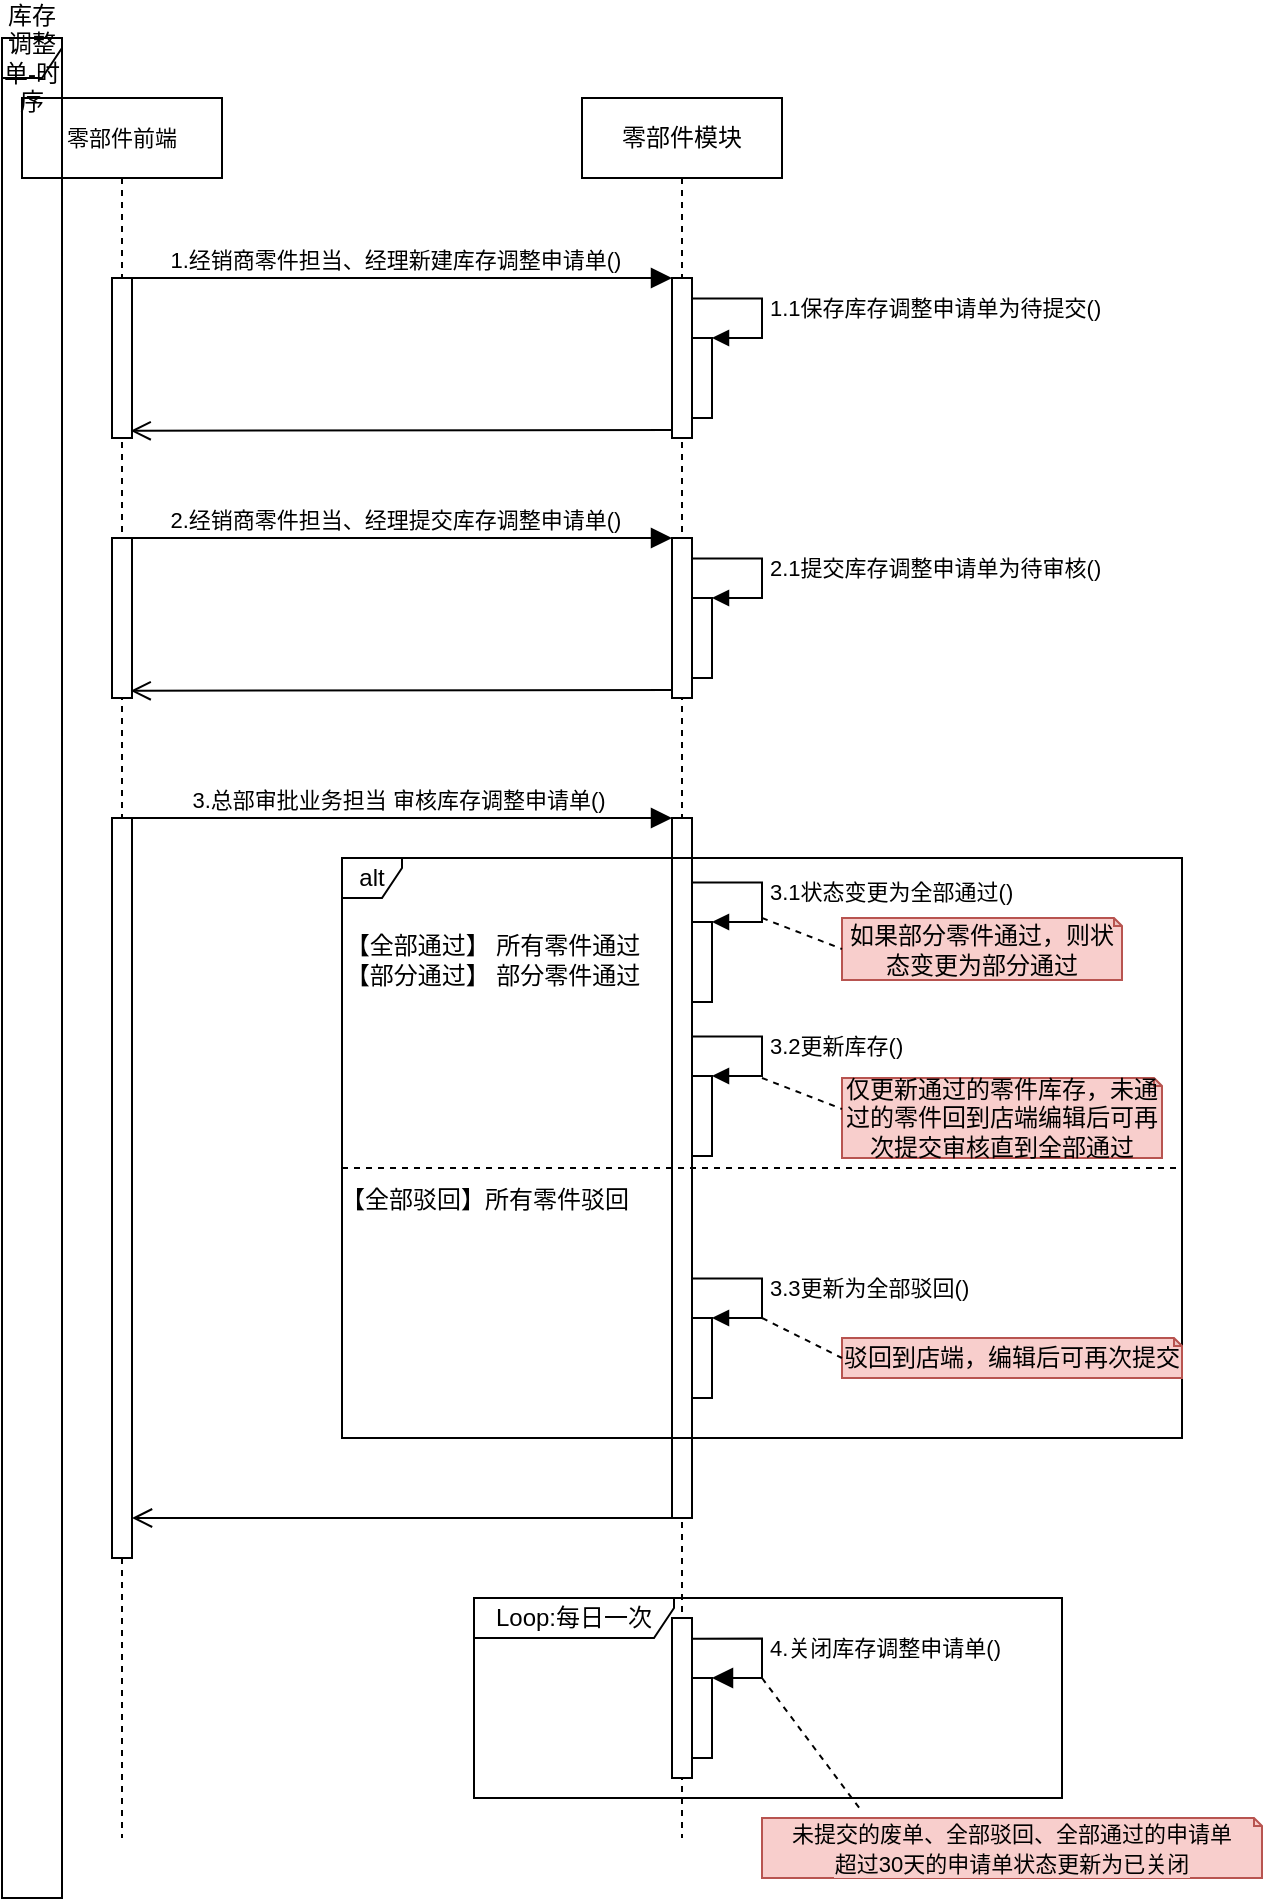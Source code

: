 <mxfile version="16.2.7" type="github" pages="4">
  <diagram id="KpkEGQ409U3p1T-nQ_Iy" name="时序图">
    <mxGraphModel dx="1246" dy="659" grid="1" gridSize="10" guides="1" tooltips="1" connect="1" arrows="1" fold="1" page="1" pageScale="1" pageWidth="827" pageHeight="1169" math="0" shadow="0">
      <root>
        <mxCell id="dMH_0dEpBMfl3PH4L_uG-0" />
        <mxCell id="dMH_0dEpBMfl3PH4L_uG-1" parent="dMH_0dEpBMfl3PH4L_uG-0" />
        <mxCell id="01sT2_j_ewfTkymeiKA3-0" value="&lt;span style=&quot;font-size: 11px ; background-color: rgb(255 , 255 , 255)&quot;&gt;零部件前端&lt;/span&gt;" style="shape=umlLifeline;perimeter=lifelinePerimeter;whiteSpace=wrap;html=1;container=1;collapsible=0;recursiveResize=0;outlineConnect=0;" parent="dMH_0dEpBMfl3PH4L_uG-1" vertex="1">
          <mxGeometry x="110" y="120" width="100" height="870" as="geometry" />
        </mxCell>
        <mxCell id="01sT2_j_ewfTkymeiKA3-10" value="" style="html=1;points=[];perimeter=orthogonalPerimeter;" parent="01sT2_j_ewfTkymeiKA3-0" vertex="1">
          <mxGeometry x="45" y="360" width="10" height="370" as="geometry" />
        </mxCell>
        <mxCell id="01sT2_j_ewfTkymeiKA3-2" value="零部件模块" style="shape=umlLifeline;perimeter=lifelinePerimeter;whiteSpace=wrap;html=1;container=1;collapsible=0;recursiveResize=0;outlineConnect=0;" parent="dMH_0dEpBMfl3PH4L_uG-1" vertex="1">
          <mxGeometry x="390" y="120" width="100" height="870" as="geometry" />
        </mxCell>
        <mxCell id="01sT2_j_ewfTkymeiKA3-3" value="1.1获取零件档案数据" style="edgeStyle=orthogonalEdgeStyle;html=1;align=left;spacingLeft=2;endArrow=block;rounded=0;entryX=1;entryY=0;endSize=6;targetPerimeterSpacing=-1;strokeColor=#1A1A1A;exitX=1;exitY=0.13;exitDx=0;exitDy=0;exitPerimeter=0;" parent="01sT2_j_ewfTkymeiKA3-2" edge="1">
          <mxGeometry relative="1" as="geometry">
            <mxPoint x="55" y="119.9" as="sourcePoint" />
            <Array as="points">
              <mxPoint x="90" y="120" />
              <mxPoint x="90" y="140" />
            </Array>
          </mxGeometry>
        </mxCell>
        <mxCell id="hbXLV57Qmul_VOZRptlu-0" value="" style="html=1;points=[];perimeter=orthogonalPerimeter;" parent="01sT2_j_ewfTkymeiKA3-2" vertex="1">
          <mxGeometry x="45" y="760" width="10" height="80" as="geometry" />
        </mxCell>
        <mxCell id="hbXLV57Qmul_VOZRptlu-3" value="" style="html=1;points=[];perimeter=orthogonalPerimeter;" parent="01sT2_j_ewfTkymeiKA3-2" vertex="1">
          <mxGeometry x="55" y="790" width="10" height="40" as="geometry" />
        </mxCell>
        <mxCell id="hbXLV57Qmul_VOZRptlu-4" value="4.关闭库存调整申请单()" style="edgeStyle=orthogonalEdgeStyle;html=1;align=left;spacingLeft=2;endArrow=block;rounded=0;entryX=1;entryY=0;startSize=14;endSize=8;exitX=1.023;exitY=0.129;exitDx=0;exitDy=0;exitPerimeter=0;" parent="01sT2_j_ewfTkymeiKA3-2" source="hbXLV57Qmul_VOZRptlu-0" target="hbXLV57Qmul_VOZRptlu-3" edge="1">
          <mxGeometry relative="1" as="geometry">
            <mxPoint x="60" y="770" as="sourcePoint" />
            <Array as="points">
              <mxPoint x="90" y="770" />
              <mxPoint x="90" y="790" />
            </Array>
          </mxGeometry>
        </mxCell>
        <mxCell id="01sT2_j_ewfTkymeiKA3-11" value="" style="html=1;points=[];perimeter=orthogonalPerimeter;" parent="dMH_0dEpBMfl3PH4L_uG-1" vertex="1">
          <mxGeometry x="435" y="480" width="10" height="350" as="geometry" />
        </mxCell>
        <mxCell id="01sT2_j_ewfTkymeiKA3-12" value="3.总部审批业务担当 审核库存调整申请单()" style="html=1;verticalAlign=bottom;endArrow=block;entryX=0;entryY=0;rounded=0;endSize=8;" parent="dMH_0dEpBMfl3PH4L_uG-1" target="01sT2_j_ewfTkymeiKA3-11" edge="1">
          <mxGeometry relative="1" as="geometry">
            <mxPoint x="160" y="480" as="sourcePoint" />
          </mxGeometry>
        </mxCell>
        <mxCell id="01sT2_j_ewfTkymeiKA3-13" value="" style="html=1;verticalAlign=bottom;endArrow=open;endSize=8;exitX=0;exitY=0.95;rounded=0;" parent="dMH_0dEpBMfl3PH4L_uG-1" edge="1" target="01sT2_j_ewfTkymeiKA3-10">
          <mxGeometry relative="1" as="geometry">
            <mxPoint x="164.33" y="832" as="targetPoint" />
            <mxPoint x="435" y="830.0" as="sourcePoint" />
          </mxGeometry>
        </mxCell>
        <mxCell id="01sT2_j_ewfTkymeiKA3-14" value="" style="html=1;points=[];perimeter=orthogonalPerimeter;fillColor=#FFFFFF;" parent="dMH_0dEpBMfl3PH4L_uG-1" vertex="1">
          <mxGeometry x="445" y="532" width="10" height="40" as="geometry" />
        </mxCell>
        <mxCell id="01sT2_j_ewfTkymeiKA3-15" value="3.1状态变更为全部通过()" style="edgeStyle=orthogonalEdgeStyle;html=1;align=left;spacingLeft=2;endArrow=block;rounded=0;entryX=1;entryY=0;exitX=1.022;exitY=0.128;exitDx=0;exitDy=0;exitPerimeter=0;" parent="dMH_0dEpBMfl3PH4L_uG-1" target="01sT2_j_ewfTkymeiKA3-14" edge="1">
          <mxGeometry relative="1" as="geometry">
            <mxPoint x="445.22" y="512.24" as="sourcePoint" />
            <Array as="points">
              <mxPoint x="480" y="512" />
              <mxPoint x="480" y="532" />
            </Array>
          </mxGeometry>
        </mxCell>
        <mxCell id="hysKCnYTG792oOM7qKN0-2" value="" style="html=1;points=[];perimeter=orthogonalPerimeter;fillColor=#FFFFFF;" parent="dMH_0dEpBMfl3PH4L_uG-1" vertex="1">
          <mxGeometry x="445" y="730" width="10" height="40" as="geometry" />
        </mxCell>
        <mxCell id="hysKCnYTG792oOM7qKN0-3" value="3.3更新为全部驳回()" style="edgeStyle=orthogonalEdgeStyle;html=1;align=left;spacingLeft=2;endArrow=block;rounded=0;entryX=1;entryY=0;exitX=1.022;exitY=0.128;exitDx=0;exitDy=0;exitPerimeter=0;" parent="dMH_0dEpBMfl3PH4L_uG-1" target="hysKCnYTG792oOM7qKN0-2" edge="1">
          <mxGeometry relative="1" as="geometry">
            <mxPoint x="445.22" y="710.24" as="sourcePoint" />
            <Array as="points">
              <mxPoint x="480" y="710" />
              <mxPoint x="480" y="730" />
            </Array>
          </mxGeometry>
        </mxCell>
        <mxCell id="hysKCnYTG792oOM7qKN0-7" value="alt" style="shape=umlFrame;whiteSpace=wrap;html=1;width=30;height=20;" parent="dMH_0dEpBMfl3PH4L_uG-1" vertex="1">
          <mxGeometry x="270" y="500" width="420" height="290" as="geometry" />
        </mxCell>
        <mxCell id="hysKCnYTG792oOM7qKN0-8" value="" style="html=1;points=[];perimeter=orthogonalPerimeter;fillColor=#FFFFFF;" parent="dMH_0dEpBMfl3PH4L_uG-1" vertex="1">
          <mxGeometry x="445" y="609" width="10" height="40" as="geometry" />
        </mxCell>
        <mxCell id="hysKCnYTG792oOM7qKN0-9" value="3.2更新库存()" style="edgeStyle=orthogonalEdgeStyle;html=1;align=left;spacingLeft=2;endArrow=block;rounded=0;entryX=1;entryY=0;exitX=1.022;exitY=0.128;exitDx=0;exitDy=0;exitPerimeter=0;" parent="dMH_0dEpBMfl3PH4L_uG-1" target="hysKCnYTG792oOM7qKN0-8" edge="1">
          <mxGeometry relative="1" as="geometry">
            <mxPoint x="445.22" y="589.24" as="sourcePoint" />
            <Array as="points">
              <mxPoint x="480" y="589" />
              <mxPoint x="480" y="609" />
            </Array>
          </mxGeometry>
        </mxCell>
        <mxCell id="hysKCnYTG792oOM7qKN0-10" value="如果部分零件通过，则状态变更为部分通过" style="shape=note;whiteSpace=wrap;html=1;backgroundOutline=1;darkOpacity=0.05;size=4;fillColor=#f8cecc;strokeColor=#b85450;" parent="dMH_0dEpBMfl3PH4L_uG-1" vertex="1">
          <mxGeometry x="520" y="530" width="140" height="31" as="geometry" />
        </mxCell>
        <mxCell id="hysKCnYTG792oOM7qKN0-11" value="" style="endArrow=none;dashed=1;html=1;rounded=0;endSize=8;entryX=0;entryY=0.5;entryDx=0;entryDy=0;entryPerimeter=0;" parent="dMH_0dEpBMfl3PH4L_uG-1" target="hysKCnYTG792oOM7qKN0-10" edge="1">
          <mxGeometry width="50" height="50" relative="1" as="geometry">
            <mxPoint x="480" y="530" as="sourcePoint" />
            <mxPoint x="570" y="560" as="targetPoint" />
          </mxGeometry>
        </mxCell>
        <mxCell id="hysKCnYTG792oOM7qKN0-12" value="" style="line;strokeWidth=1;rotatable=0;dashed=1;labelPosition=right;align=left;verticalAlign=middle;spacingTop=0;spacingLeft=6;points=[];portConstraint=eastwest;" parent="dMH_0dEpBMfl3PH4L_uG-1" vertex="1">
          <mxGeometry x="270" y="650" width="420" height="10" as="geometry" />
        </mxCell>
        <mxCell id="hysKCnYTG792oOM7qKN0-13" value="仅更新通过的零件库存，未通过的零件回到店端编辑后可再次提交审核直到全部通过" style="shape=note;whiteSpace=wrap;html=1;backgroundOutline=1;darkOpacity=0.05;size=4;fillColor=#f8cecc;strokeColor=#b85450;" parent="dMH_0dEpBMfl3PH4L_uG-1" vertex="1">
          <mxGeometry x="520" y="610" width="160" height="40" as="geometry" />
        </mxCell>
        <mxCell id="hysKCnYTG792oOM7qKN0-14" value="" style="endArrow=none;dashed=1;html=1;rounded=0;endSize=8;entryX=0;entryY=0.5;entryDx=0;entryDy=0;entryPerimeter=0;" parent="dMH_0dEpBMfl3PH4L_uG-1" edge="1">
          <mxGeometry width="50" height="50" relative="1" as="geometry">
            <mxPoint x="480" y="610" as="sourcePoint" />
            <mxPoint x="520" y="625.5" as="targetPoint" />
          </mxGeometry>
        </mxCell>
        <mxCell id="hysKCnYTG792oOM7qKN0-15" value="【全部通过】 所有零件通过&lt;br&gt;【部分通过】 部分零件通过" style="text;html=1;align=center;verticalAlign=middle;resizable=0;points=[];autosize=1;strokeColor=none;fillColor=none;" parent="dMH_0dEpBMfl3PH4L_uG-1" vertex="1">
          <mxGeometry x="265" y="536" width="160" height="30" as="geometry" />
        </mxCell>
        <mxCell id="hysKCnYTG792oOM7qKN0-16" value="【全部驳回】所有零件驳回" style="text;html=1;align=center;verticalAlign=middle;resizable=0;points=[];autosize=1;strokeColor=none;fillColor=none;" parent="dMH_0dEpBMfl3PH4L_uG-1" vertex="1">
          <mxGeometry x="261" y="661" width="160" height="20" as="geometry" />
        </mxCell>
        <mxCell id="hysKCnYTG792oOM7qKN0-17" value="驳回到店端，编辑后可再次提交" style="shape=note;whiteSpace=wrap;html=1;backgroundOutline=1;darkOpacity=0.05;size=4;fillColor=#f8cecc;strokeColor=#b85450;" parent="dMH_0dEpBMfl3PH4L_uG-1" vertex="1">
          <mxGeometry x="520" y="740" width="170" height="20" as="geometry" />
        </mxCell>
        <mxCell id="hysKCnYTG792oOM7qKN0-18" value="" style="endArrow=none;dashed=1;html=1;rounded=0;endSize=8;entryX=0;entryY=0.5;entryDx=0;entryDy=0;entryPerimeter=0;" parent="dMH_0dEpBMfl3PH4L_uG-1" target="hysKCnYTG792oOM7qKN0-17" edge="1">
          <mxGeometry width="50" height="50" relative="1" as="geometry">
            <mxPoint x="480" y="730" as="sourcePoint" />
            <mxPoint x="520" y="745.5" as="targetPoint" />
          </mxGeometry>
        </mxCell>
        <mxCell id="B54YnUm7SQSFbyslBy3h-0" value="" style="html=1;points=[];perimeter=orthogonalPerimeter;" parent="dMH_0dEpBMfl3PH4L_uG-1" vertex="1">
          <mxGeometry x="155" y="210" width="10" height="80" as="geometry" />
        </mxCell>
        <mxCell id="B54YnUm7SQSFbyslBy3h-1" value="" style="html=1;points=[];perimeter=orthogonalPerimeter;" parent="dMH_0dEpBMfl3PH4L_uG-1" vertex="1">
          <mxGeometry x="435" y="210" width="10" height="80" as="geometry" />
        </mxCell>
        <mxCell id="B54YnUm7SQSFbyslBy3h-2" value="1.经销商零件担当、经理新建库存调整申请单()&amp;nbsp;" style="html=1;verticalAlign=bottom;endArrow=block;entryX=0;entryY=0;rounded=0;endSize=8;" parent="dMH_0dEpBMfl3PH4L_uG-1" target="B54YnUm7SQSFbyslBy3h-1" edge="1">
          <mxGeometry relative="1" as="geometry">
            <mxPoint x="160" y="210" as="sourcePoint" />
          </mxGeometry>
        </mxCell>
        <mxCell id="B54YnUm7SQSFbyslBy3h-3" value="" style="html=1;verticalAlign=bottom;endArrow=open;endSize=8;exitX=0;exitY=0.95;rounded=0;entryX=0.933;entryY=0.955;entryDx=0;entryDy=0;entryPerimeter=0;" parent="dMH_0dEpBMfl3PH4L_uG-1" source="B54YnUm7SQSFbyslBy3h-1" target="B54YnUm7SQSFbyslBy3h-0" edge="1">
          <mxGeometry relative="1" as="geometry">
            <mxPoint x="160" y="286" as="targetPoint" />
          </mxGeometry>
        </mxCell>
        <mxCell id="B54YnUm7SQSFbyslBy3h-4" value="" style="html=1;points=[];perimeter=orthogonalPerimeter;fillColor=#FFFFFF;" parent="dMH_0dEpBMfl3PH4L_uG-1" vertex="1">
          <mxGeometry x="445" y="240" width="10" height="40" as="geometry" />
        </mxCell>
        <mxCell id="B54YnUm7SQSFbyslBy3h-5" value="1.1保存库存调整申请单为待提交()" style="edgeStyle=orthogonalEdgeStyle;html=1;align=left;spacingLeft=2;endArrow=block;rounded=0;entryX=1;entryY=0;exitX=1.022;exitY=0.128;exitDx=0;exitDy=0;exitPerimeter=0;" parent="dMH_0dEpBMfl3PH4L_uG-1" target="B54YnUm7SQSFbyslBy3h-4" edge="1">
          <mxGeometry relative="1" as="geometry">
            <mxPoint x="445.22" y="220.24" as="sourcePoint" />
            <Array as="points">
              <mxPoint x="480" y="220" />
              <mxPoint x="480" y="240" />
            </Array>
          </mxGeometry>
        </mxCell>
        <mxCell id="B54YnUm7SQSFbyslBy3h-6" value="" style="html=1;points=[];perimeter=orthogonalPerimeter;" parent="dMH_0dEpBMfl3PH4L_uG-1" vertex="1">
          <mxGeometry x="155" y="340" width="10" height="80" as="geometry" />
        </mxCell>
        <mxCell id="B54YnUm7SQSFbyslBy3h-7" value="" style="html=1;points=[];perimeter=orthogonalPerimeter;" parent="dMH_0dEpBMfl3PH4L_uG-1" vertex="1">
          <mxGeometry x="435" y="340" width="10" height="80" as="geometry" />
        </mxCell>
        <mxCell id="B54YnUm7SQSFbyslBy3h-8" value="2.经销商零件担当、经理提交库存调整申请单()&amp;nbsp;" style="html=1;verticalAlign=bottom;endArrow=block;entryX=0;entryY=0;rounded=0;endSize=8;" parent="dMH_0dEpBMfl3PH4L_uG-1" target="B54YnUm7SQSFbyslBy3h-7" edge="1">
          <mxGeometry relative="1" as="geometry">
            <mxPoint x="160" y="340" as="sourcePoint" />
          </mxGeometry>
        </mxCell>
        <mxCell id="B54YnUm7SQSFbyslBy3h-9" value="" style="html=1;verticalAlign=bottom;endArrow=open;endSize=8;exitX=0;exitY=0.95;rounded=0;entryX=0.933;entryY=0.955;entryDx=0;entryDy=0;entryPerimeter=0;" parent="dMH_0dEpBMfl3PH4L_uG-1" source="B54YnUm7SQSFbyslBy3h-7" target="B54YnUm7SQSFbyslBy3h-6" edge="1">
          <mxGeometry relative="1" as="geometry">
            <mxPoint x="160" y="416" as="targetPoint" />
          </mxGeometry>
        </mxCell>
        <mxCell id="B54YnUm7SQSFbyslBy3h-10" value="" style="html=1;points=[];perimeter=orthogonalPerimeter;fillColor=#FFFFFF;" parent="dMH_0dEpBMfl3PH4L_uG-1" vertex="1">
          <mxGeometry x="445" y="370" width="10" height="40" as="geometry" />
        </mxCell>
        <mxCell id="B54YnUm7SQSFbyslBy3h-11" value="2.1提交库存调整申请单为待审核()" style="edgeStyle=orthogonalEdgeStyle;html=1;align=left;spacingLeft=2;endArrow=block;rounded=0;entryX=1;entryY=0;exitX=1.022;exitY=0.128;exitDx=0;exitDy=0;exitPerimeter=0;" parent="dMH_0dEpBMfl3PH4L_uG-1" target="B54YnUm7SQSFbyslBy3h-10" edge="1">
          <mxGeometry relative="1" as="geometry">
            <mxPoint x="445.22" y="350.24" as="sourcePoint" />
            <Array as="points">
              <mxPoint x="480" y="350" />
              <mxPoint x="480" y="370" />
            </Array>
          </mxGeometry>
        </mxCell>
        <mxCell id="hbXLV57Qmul_VOZRptlu-5" value="&lt;span style=&quot;background-color: rgb(248 , 206 , 204)&quot;&gt;&lt;span style=&quot;font-size: 11px ; text-align: left&quot;&gt;未提交的废单、全部驳回、全部通过的申请单&lt;/span&gt;&lt;br style=&quot;font-size: 11px ; text-align: left&quot;&gt;&lt;span style=&quot;font-size: 11px ; text-align: left&quot;&gt;超过30天的申请单状态更新为已关闭&lt;/span&gt;&lt;/span&gt;" style="shape=note;size=4;whiteSpace=wrap;html=1;fillColor=#f8cecc;strokeColor=#b85450;" parent="dMH_0dEpBMfl3PH4L_uG-1" vertex="1">
          <mxGeometry x="480" y="980" width="250" height="30" as="geometry" />
        </mxCell>
        <mxCell id="hbXLV57Qmul_VOZRptlu-6" value="" style="endArrow=none;dashed=1;html=1;rounded=0;endSize=8;entryX=0.196;entryY=-0.151;entryDx=0;entryDy=0;entryPerimeter=0;" parent="dMH_0dEpBMfl3PH4L_uG-1" edge="1" target="hbXLV57Qmul_VOZRptlu-5">
          <mxGeometry width="50" height="50" relative="1" as="geometry">
            <mxPoint x="480" y="910" as="sourcePoint" />
            <mxPoint x="520" y="930" as="targetPoint" />
          </mxGeometry>
        </mxCell>
        <mxCell id="3NVWOy3F8VKgmfq68ax4-1" value="库存调整单-时序" style="shape=umlFrame;whiteSpace=wrap;html=1;fillColor=#FFFFFF;width=90;height=20;" vertex="1" parent="dMH_0dEpBMfl3PH4L_uG-1">
          <mxGeometry x="100" y="90" width="30" height="930" as="geometry" />
        </mxCell>
        <mxCell id="3NVWOy3F8VKgmfq68ax4-2" value="Loop:每日一次" style="shape=umlFrame;whiteSpace=wrap;html=1;fillColor=#FFFFFF;width=100;height=20;" vertex="1" parent="dMH_0dEpBMfl3PH4L_uG-1">
          <mxGeometry x="336" y="870" width="294" height="100" as="geometry" />
        </mxCell>
      </root>
    </mxGraphModel>
  </diagram>
  <diagram id="kdZGtH4mZ9aiySJ-_8Ck" name="库存调整申请单-事件图">
    <mxGraphModel dx="1505" dy="796" grid="1" gridSize="10" guides="1" tooltips="1" connect="1" arrows="0" fold="1" page="1" pageScale="1" pageWidth="827" pageHeight="1169" math="0" shadow="0">
      <root>
        <mxCell id="3W6WqJMpqGZ4H0qzBmMQ-0" />
        <mxCell id="3W6WqJMpqGZ4H0qzBmMQ-1" parent="3W6WqJMpqGZ4H0qzBmMQ-0" />
        <mxCell id="3W6WqJMpqGZ4H0qzBmMQ-2" value="" style="verticalLabelPosition=bottom;verticalAlign=top;html=1;shape=mxgraph.basic.rect;fillColor2=none;strokeWidth=1;size=20;indent=5;fillColor=#B9E0A5;" parent="3W6WqJMpqGZ4H0qzBmMQ-1" vertex="1">
          <mxGeometry x="440" y="200" width="920" height="430" as="geometry" />
        </mxCell>
        <mxCell id="3W6WqJMpqGZ4H0qzBmMQ-8" value="库存调整事件流转" style="text;html=1;align=center;verticalAlign=middle;resizable=0;points=[];autosize=1;strokeColor=none;fillColor=none;" parent="3W6WqJMpqGZ4H0qzBmMQ-1" vertex="1">
          <mxGeometry x="445" y="210" width="110" height="20" as="geometry" />
        </mxCell>
        <mxCell id="3W6WqJMpqGZ4H0qzBmMQ-9" value="提交" style="html=1;verticalAlign=bottom;endArrow=block;rounded=0;entryX=0;entryY=0.5;entryDx=0;entryDy=0;endFill=0;endSize=8;" parent="3W6WqJMpqGZ4H0qzBmMQ-1" target="4SFHawzw00CQyHeP9pkp-0" edge="1">
          <mxGeometry width="80" relative="1" as="geometry">
            <mxPoint x="720" y="359.5" as="sourcePoint" />
            <mxPoint x="800" y="359.5" as="targetPoint" />
          </mxGeometry>
        </mxCell>
        <mxCell id="4SFHawzw00CQyHeP9pkp-0" value="&lt;span style=&quot;font-size: 11px ; background-color: rgb(255 , 255 , 255)&quot;&gt;待审批&lt;/span&gt;" style="html=1;fillColor=#FFFFFF;" parent="3W6WqJMpqGZ4H0qzBmMQ-1" vertex="1">
          <mxGeometry x="799" y="335" width="110" height="50" as="geometry" />
        </mxCell>
        <mxCell id="4SFHawzw00CQyHeP9pkp-4" value="厂端审批" style="rhombus;whiteSpace=wrap;html=1;" parent="3W6WqJMpqGZ4H0qzBmMQ-1" vertex="1">
          <mxGeometry x="1010" y="320" width="80" height="80" as="geometry" />
        </mxCell>
        <mxCell id="4SFHawzw00CQyHeP9pkp-5" value="审批" style="html=1;verticalAlign=bottom;endArrow=block;rounded=0;entryX=0;entryY=0.5;entryDx=0;entryDy=0;endFill=0;endSize=8;" parent="3W6WqJMpqGZ4H0qzBmMQ-1" target="4SFHawzw00CQyHeP9pkp-4" edge="1">
          <mxGeometry width="80" relative="1" as="geometry">
            <mxPoint x="910" y="359.5" as="sourcePoint" />
            <mxPoint x="989" y="360" as="targetPoint" />
          </mxGeometry>
        </mxCell>
        <mxCell id="4SFHawzw00CQyHeP9pkp-6" value="&lt;span style=&quot;font-size: 11px ; background-color: rgb(255 , 255 , 255)&quot;&gt;全部驳回&lt;/span&gt;" style="html=1;fillColor=#FFFFFF;" parent="3W6WqJMpqGZ4H0qzBmMQ-1" vertex="1">
          <mxGeometry x="995" y="460" width="110" height="50" as="geometry" />
        </mxCell>
        <mxCell id="4SFHawzw00CQyHeP9pkp-7" value="&lt;span style=&quot;font-size: 11px ; background-color: rgb(255 , 255 , 255)&quot;&gt;全部通过&lt;/span&gt;" style="html=1;fillColor=#FFFFFF;" parent="3W6WqJMpqGZ4H0qzBmMQ-1" vertex="1">
          <mxGeometry x="1170" y="330" width="110" height="50" as="geometry" />
        </mxCell>
        <mxCell id="4SFHawzw00CQyHeP9pkp-8" value="&lt;span style=&quot;font-size: 11px ; background-color: rgb(255 , 255 , 255)&quot;&gt;部分通过&lt;/span&gt;" style="html=1;fillColor=#FFFFFF;" parent="3W6WqJMpqGZ4H0qzBmMQ-1" vertex="1">
          <mxGeometry x="995" y="200" width="110" height="50" as="geometry" />
        </mxCell>
        <mxCell id="4SFHawzw00CQyHeP9pkp-9" value="&lt;span style=&quot;font-size: 11px ; background-color: rgb(255 , 255 , 255)&quot;&gt;关闭&lt;/span&gt;" style="html=1;fillColor=#FFFFFF;" parent="3W6WqJMpqGZ4H0qzBmMQ-1" vertex="1">
          <mxGeometry x="995" y="570" width="110" height="50" as="geometry" />
        </mxCell>
        <mxCell id="4SFHawzw00CQyHeP9pkp-10" value="通过" style="html=1;verticalAlign=bottom;endArrow=block;rounded=0;endFill=0;endSize=8;" parent="3W6WqJMpqGZ4H0qzBmMQ-1" edge="1">
          <mxGeometry width="80" relative="1" as="geometry">
            <mxPoint x="1090" y="359.71" as="sourcePoint" />
            <mxPoint x="1170" y="360" as="targetPoint" />
          </mxGeometry>
        </mxCell>
        <mxCell id="4SFHawzw00CQyHeP9pkp-11" value="不通过" style="html=1;verticalAlign=bottom;endArrow=block;rounded=0;exitX=0.5;exitY=1;exitDx=0;exitDy=0;entryX=0.5;entryY=0;entryDx=0;entryDy=0;endFill=0;endSize=8;" parent="3W6WqJMpqGZ4H0qzBmMQ-1" source="4SFHawzw00CQyHeP9pkp-4" target="4SFHawzw00CQyHeP9pkp-6" edge="1">
          <mxGeometry width="80" relative="1" as="geometry">
            <mxPoint x="1100" y="369.71" as="sourcePoint" />
            <mxPoint x="1180" y="370" as="targetPoint" />
          </mxGeometry>
        </mxCell>
        <mxCell id="4SFHawzw00CQyHeP9pkp-12" value="部分通过" style="html=1;verticalAlign=bottom;endArrow=block;rounded=0;exitX=0.5;exitY=0;exitDx=0;exitDy=0;entryX=0.5;entryY=1;entryDx=0;entryDy=0;endFill=0;endSize=8;" parent="3W6WqJMpqGZ4H0qzBmMQ-1" target="4SFHawzw00CQyHeP9pkp-8" edge="1">
          <mxGeometry x="-0.483" y="3" width="80" relative="1" as="geometry">
            <mxPoint x="1050" y="319" as="sourcePoint" />
            <mxPoint x="1046.48" y="279.45" as="targetPoint" />
            <mxPoint as="offset" />
          </mxGeometry>
        </mxCell>
        <mxCell id="4SFHawzw00CQyHeP9pkp-13" value="关闭" style="html=1;verticalAlign=bottom;endArrow=block;rounded=0;exitX=0.5;exitY=1;exitDx=0;exitDy=0;entryX=0.5;entryY=0;entryDx=0;entryDy=0;endFill=0;endSize=8;" parent="3W6WqJMpqGZ4H0qzBmMQ-1" edge="1">
          <mxGeometry width="80" relative="1" as="geometry">
            <mxPoint x="1050" y="510" as="sourcePoint" />
            <mxPoint x="1050" y="570" as="targetPoint" />
          </mxGeometry>
        </mxCell>
        <mxCell id="4SFHawzw00CQyHeP9pkp-14" value="关闭" style="html=1;verticalAlign=bottom;endArrow=block;rounded=0;exitX=0.561;exitY=1.008;exitDx=0;exitDy=0;entryX=1;entryY=0.5;entryDx=0;entryDy=0;exitPerimeter=0;endFill=0;endSize=8;" parent="3W6WqJMpqGZ4H0qzBmMQ-1" source="4SFHawzw00CQyHeP9pkp-7" target="4SFHawzw00CQyHeP9pkp-9" edge="1">
          <mxGeometry width="80" relative="1" as="geometry">
            <mxPoint x="1060" y="520" as="sourcePoint" />
            <mxPoint x="1060" y="580" as="targetPoint" />
          </mxGeometry>
        </mxCell>
        <mxCell id="4SFHawzw00CQyHeP9pkp-15" value="关闭" style="html=1;verticalAlign=bottom;endArrow=block;rounded=0;exitX=0.5;exitY=1;exitDx=0;exitDy=0;entryX=0;entryY=0.5;entryDx=0;entryDy=0;endFill=0;endSize=8;" parent="3W6WqJMpqGZ4H0qzBmMQ-1" edge="1">
          <mxGeometry x="-0.157" y="-8" width="80" relative="1" as="geometry">
            <mxPoint x="665" y="385" as="sourcePoint" />
            <mxPoint x="995" y="595" as="targetPoint" />
            <mxPoint as="offset" />
          </mxGeometry>
        </mxCell>
        <mxCell id="l23pIWLlU_TnLgglJzo0-0" value="&lt;font face=&quot;helvetica&quot;&gt;待提交&lt;/font&gt;" style="html=1;fillColor=#FFFFFF;" parent="3W6WqJMpqGZ4H0qzBmMQ-1" vertex="1">
          <mxGeometry x="610" y="335" width="110" height="50" as="geometry" />
        </mxCell>
        <mxCell id="l23pIWLlU_TnLgglJzo0-1" value="创建" style="html=1;verticalAlign=bottom;endArrow=block;rounded=0;entryX=0;entryY=0.5;entryDx=0;entryDy=0;endFill=0;endSize=8;exitX=-0.001;exitY=0.373;exitDx=0;exitDy=0;exitPerimeter=0;" parent="3W6WqJMpqGZ4H0qzBmMQ-1" source="3W6WqJMpqGZ4H0qzBmMQ-2" target="l23pIWLlU_TnLgglJzo0-0" edge="1">
          <mxGeometry width="80" relative="1" as="geometry">
            <mxPoint x="500" y="359.5" as="sourcePoint" />
            <mxPoint x="579" y="360" as="targetPoint" />
          </mxGeometry>
        </mxCell>
        <mxCell id="l23pIWLlU_TnLgglJzo0-2" value="&lt;span style=&quot;font-size: 11px ; background-color: rgb(255 , 255 , 255)&quot;&gt;库存盘点&lt;/span&gt;" style="html=1;fillColor=#FFFFFF;" parent="3W6WqJMpqGZ4H0qzBmMQ-1" vertex="1">
          <mxGeometry x="310" y="335" width="110" height="50" as="geometry" />
        </mxCell>
        <mxCell id="l23pIWLlU_TnLgglJzo0-3" value="" style="curved=1;endArrow=block;html=1;rounded=0;dashed=1;exitX=0.5;exitY=0;exitDx=0;exitDy=0;entryX=0.5;entryY=0;entryDx=0;entryDy=0;endFill=0;endSize=8;" parent="3W6WqJMpqGZ4H0qzBmMQ-1" source="l23pIWLlU_TnLgglJzo0-2" target="l23pIWLlU_TnLgglJzo0-0" edge="1">
          <mxGeometry width="50" height="50" relative="1" as="geometry">
            <mxPoint x="700" y="440" as="sourcePoint" />
            <mxPoint x="750" y="390" as="targetPoint" />
            <Array as="points">
              <mxPoint x="480" y="290" />
              <mxPoint x="640" y="300" />
            </Array>
          </mxGeometry>
        </mxCell>
        <mxCell id="l23pIWLlU_TnLgglJzo0-5" value="事件总线MQ，接收库存盘点数据" style="edgeLabel;html=1;align=center;verticalAlign=middle;resizable=0;points=[];" parent="l23pIWLlU_TnLgglJzo0-3" vertex="1" connectable="0">
          <mxGeometry x="0.007" y="-3" relative="1" as="geometry">
            <mxPoint as="offset" />
          </mxGeometry>
        </mxCell>
        <mxCell id="UWajD_lyLX1lxBpiL2ky-0" value="部分不通过的" style="html=1;verticalAlign=bottom;endArrow=block;rounded=0;exitX=0;exitY=0.5;exitDx=0;exitDy=0;entryX=0.5;entryY=0;entryDx=0;entryDy=0;endFill=0;endSize=8;" parent="3W6WqJMpqGZ4H0qzBmMQ-1" source="4SFHawzw00CQyHeP9pkp-8" target="l23pIWLlU_TnLgglJzo0-0" edge="1">
          <mxGeometry x="-0.164" y="9" width="80" relative="1" as="geometry">
            <mxPoint x="675" y="395" as="sourcePoint" />
            <mxPoint x="1005" y="605" as="targetPoint" />
            <mxPoint y="1" as="offset" />
          </mxGeometry>
        </mxCell>
        <mxCell id="UWajD_lyLX1lxBpiL2ky-1" value="&lt;span style=&quot;font-size: 11px ; background-color: rgb(255 , 255 , 255)&quot;&gt;零件档案：库存&lt;/span&gt;" style="html=1;fillColor=#FFFFFF;" parent="3W6WqJMpqGZ4H0qzBmMQ-1" vertex="1">
          <mxGeometry x="1390" y="330" width="110" height="50" as="geometry" />
        </mxCell>
        <mxCell id="UWajD_lyLX1lxBpiL2ky-2" value="更新" style="html=1;verticalAlign=bottom;endArrow=block;rounded=0;endFill=0;endSize=8;entryX=0;entryY=0.5;entryDx=0;entryDy=0;exitX=1;exitY=0.5;exitDx=0;exitDy=0;dashed=1;" parent="3W6WqJMpqGZ4H0qzBmMQ-1" source="4SFHawzw00CQyHeP9pkp-7" target="UWajD_lyLX1lxBpiL2ky-1" edge="1">
          <mxGeometry width="80" relative="1" as="geometry">
            <mxPoint x="1280" y="359.5" as="sourcePoint" />
            <mxPoint x="1360" y="359.79" as="targetPoint" />
          </mxGeometry>
        </mxCell>
        <mxCell id="UWajD_lyLX1lxBpiL2ky-3" value="更新" style="html=1;verticalAlign=bottom;endArrow=block;rounded=0;endFill=0;endSize=8;entryX=0.5;entryY=0;entryDx=0;entryDy=0;exitX=1;exitY=0.5;exitDx=0;exitDy=0;dashed=1;" parent="3W6WqJMpqGZ4H0qzBmMQ-1" edge="1">
          <mxGeometry x="-0.021" y="-5" width="80" relative="1" as="geometry">
            <mxPoint x="1105" y="224.0" as="sourcePoint" />
            <mxPoint x="1445" y="329.0" as="targetPoint" />
            <mxPoint as="offset" />
          </mxGeometry>
        </mxCell>
      </root>
    </mxGraphModel>
  </diagram>
  <diagram id="a7yvxRzjYRqS2Shdf80w" name="聚合根">
    <mxGraphModel dx="1806" dy="955" grid="1" gridSize="10" guides="1" tooltips="1" connect="1" arrows="1" fold="1" page="1" pageScale="1" pageWidth="827" pageHeight="1169" math="0" shadow="0">
      <root>
        <mxCell id="79y1Xv8FWdQJc0A-ZyRu-0" />
        <mxCell id="79y1Xv8FWdQJc0A-ZyRu-1" parent="79y1Xv8FWdQJc0A-ZyRu-0" />
        <mxCell id="SYC36nNylXyGgabohHPE-13" value="库存调整申请单(清单明细)" style="shape=table;startSize=30;container=1;collapsible=1;childLayout=tableLayout;fixedRows=1;rowLines=0;fontStyle=1;align=center;resizeLast=1;fillColor=#CFC86B;" parent="79y1Xv8FWdQJc0A-ZyRu-1" vertex="1">
          <mxGeometry x="310" y="230" width="180" height="330" as="geometry" />
        </mxCell>
        <mxCell id="SYC36nNylXyGgabohHPE-14" value="" style="shape=tableRow;horizontal=0;startSize=0;swimlaneHead=0;swimlaneBody=0;fillColor=#CFC86B;collapsible=0;dropTarget=0;points=[[0,0.5],[1,0.5]];portConstraint=eastwest;top=0;left=0;right=0;bottom=1;" parent="SYC36nNylXyGgabohHPE-13" vertex="1">
          <mxGeometry y="30" width="180" height="30" as="geometry" />
        </mxCell>
        <mxCell id="SYC36nNylXyGgabohHPE-15" value="PK" style="shape=partialRectangle;connectable=0;fillColor=#CFC86B;top=0;left=0;bottom=0;right=0;fontStyle=1;overflow=hidden;" parent="SYC36nNylXyGgabohHPE-14" vertex="1">
          <mxGeometry width="30" height="30" as="geometry">
            <mxRectangle width="30" height="30" as="alternateBounds" />
          </mxGeometry>
        </mxCell>
        <mxCell id="SYC36nNylXyGgabohHPE-16" value="id" style="shape=partialRectangle;connectable=0;fillColor=#CFC86B;top=0;left=0;bottom=0;right=0;align=left;spacingLeft=6;fontStyle=1;overflow=hidden;" parent="SYC36nNylXyGgabohHPE-14" vertex="1">
          <mxGeometry x="30" width="150" height="30" as="geometry">
            <mxRectangle width="150" height="30" as="alternateBounds" />
          </mxGeometry>
        </mxCell>
        <mxCell id="SYC36nNylXyGgabohHPE-17" value="" style="shape=tableRow;horizontal=0;startSize=0;swimlaneHead=0;swimlaneBody=0;fillColor=#CFC86B;collapsible=0;dropTarget=0;points=[[0,0.5],[1,0.5]];portConstraint=eastwest;top=0;left=0;right=0;bottom=0;" parent="SYC36nNylXyGgabohHPE-13" vertex="1">
          <mxGeometry y="60" width="180" height="30" as="geometry" />
        </mxCell>
        <mxCell id="SYC36nNylXyGgabohHPE-18" value="" style="shape=partialRectangle;connectable=0;fillColor=#CFC86B;top=0;left=0;bottom=0;right=0;editable=1;overflow=hidden;" parent="SYC36nNylXyGgabohHPE-17" vertex="1">
          <mxGeometry width="30" height="30" as="geometry">
            <mxRectangle width="30" height="30" as="alternateBounds" />
          </mxGeometry>
        </mxCell>
        <mxCell id="SYC36nNylXyGgabohHPE-19" value="盘点单号" style="shape=partialRectangle;connectable=0;fillColor=#CFC86B;top=0;left=0;bottom=0;right=0;align=left;spacingLeft=6;overflow=hidden;" parent="SYC36nNylXyGgabohHPE-17" vertex="1">
          <mxGeometry x="30" width="150" height="30" as="geometry">
            <mxRectangle width="150" height="30" as="alternateBounds" />
          </mxGeometry>
        </mxCell>
        <mxCell id="s8ctDX3eeSpTGmI3dn0D-56" style="shape=tableRow;horizontal=0;startSize=0;swimlaneHead=0;swimlaneBody=0;fillColor=#CFC86B;collapsible=0;dropTarget=0;points=[[0,0.5],[1,0.5]];portConstraint=eastwest;top=0;left=0;right=0;bottom=0;" parent="SYC36nNylXyGgabohHPE-13" vertex="1">
          <mxGeometry y="90" width="180" height="30" as="geometry" />
        </mxCell>
        <mxCell id="s8ctDX3eeSpTGmI3dn0D-57" value="" style="shape=partialRectangle;connectable=0;fillColor=#CFC86B;top=0;left=0;bottom=0;right=0;editable=1;overflow=hidden;" parent="s8ctDX3eeSpTGmI3dn0D-56" vertex="1">
          <mxGeometry width="30" height="30" as="geometry">
            <mxRectangle width="30" height="30" as="alternateBounds" />
          </mxGeometry>
        </mxCell>
        <mxCell id="s8ctDX3eeSpTGmI3dn0D-58" value="零件编号" style="shape=partialRectangle;connectable=0;fillColor=#CFC86B;top=0;left=0;bottom=0;right=0;align=left;spacingLeft=6;overflow=hidden;" parent="s8ctDX3eeSpTGmI3dn0D-56" vertex="1">
          <mxGeometry x="30" width="150" height="30" as="geometry">
            <mxRectangle width="150" height="30" as="alternateBounds" />
          </mxGeometry>
        </mxCell>
        <mxCell id="SYC36nNylXyGgabohHPE-38" style="shape=tableRow;horizontal=0;startSize=0;swimlaneHead=0;swimlaneBody=0;fillColor=#CFC86B;collapsible=0;dropTarget=0;points=[[0,0.5],[1,0.5]];portConstraint=eastwest;top=0;left=0;right=0;bottom=0;" parent="SYC36nNylXyGgabohHPE-13" vertex="1">
          <mxGeometry y="120" width="180" height="30" as="geometry" />
        </mxCell>
        <mxCell id="SYC36nNylXyGgabohHPE-39" style="shape=partialRectangle;connectable=0;fillColor=#CFC86B;top=0;left=0;bottom=0;right=0;editable=1;overflow=hidden;" parent="SYC36nNylXyGgabohHPE-38" vertex="1">
          <mxGeometry width="30" height="30" as="geometry">
            <mxRectangle width="30" height="30" as="alternateBounds" />
          </mxGeometry>
        </mxCell>
        <mxCell id="SYC36nNylXyGgabohHPE-40" value="单据状态" style="shape=partialRectangle;connectable=0;fillColor=#CFC86B;top=0;left=0;bottom=0;right=0;align=left;spacingLeft=6;overflow=hidden;" parent="SYC36nNylXyGgabohHPE-38" vertex="1">
          <mxGeometry x="30" width="150" height="30" as="geometry">
            <mxRectangle width="150" height="30" as="alternateBounds" />
          </mxGeometry>
        </mxCell>
        <mxCell id="SYC36nNylXyGgabohHPE-23" style="shape=tableRow;horizontal=0;startSize=0;swimlaneHead=0;swimlaneBody=0;fillColor=#CFC86B;collapsible=0;dropTarget=0;points=[[0,0.5],[1,0.5]];portConstraint=eastwest;top=0;left=0;right=0;bottom=0;" parent="SYC36nNylXyGgabohHPE-13" vertex="1">
          <mxGeometry y="150" width="180" height="30" as="geometry" />
        </mxCell>
        <mxCell id="SYC36nNylXyGgabohHPE-24" style="shape=partialRectangle;connectable=0;fillColor=#CFC86B;top=0;left=0;bottom=0;right=0;editable=1;overflow=hidden;" parent="SYC36nNylXyGgabohHPE-23" vertex="1">
          <mxGeometry width="30" height="30" as="geometry">
            <mxRectangle width="30" height="30" as="alternateBounds" />
          </mxGeometry>
        </mxCell>
        <mxCell id="SYC36nNylXyGgabohHPE-25" value="调整数量" style="shape=partialRectangle;connectable=0;fillColor=#CFC86B;top=0;left=0;bottom=0;right=0;align=left;spacingLeft=6;overflow=hidden;" parent="SYC36nNylXyGgabohHPE-23" vertex="1">
          <mxGeometry x="30" width="150" height="30" as="geometry">
            <mxRectangle width="150" height="30" as="alternateBounds" />
          </mxGeometry>
        </mxCell>
        <mxCell id="SYC36nNylXyGgabohHPE-20" style="shape=tableRow;horizontal=0;startSize=0;swimlaneHead=0;swimlaneBody=0;fillColor=#CFC86B;collapsible=0;dropTarget=0;points=[[0,0.5],[1,0.5]];portConstraint=eastwest;top=0;left=0;right=0;bottom=0;" parent="SYC36nNylXyGgabohHPE-13" vertex="1">
          <mxGeometry y="180" width="180" height="30" as="geometry" />
        </mxCell>
        <mxCell id="SYC36nNylXyGgabohHPE-21" style="shape=partialRectangle;connectable=0;fillColor=#CFC86B;top=0;left=0;bottom=0;right=0;editable=1;overflow=hidden;" parent="SYC36nNylXyGgabohHPE-20" vertex="1">
          <mxGeometry width="30" height="30" as="geometry">
            <mxRectangle width="30" height="30" as="alternateBounds" />
          </mxGeometry>
        </mxCell>
        <mxCell id="SYC36nNylXyGgabohHPE-22" value="调整原因" style="shape=partialRectangle;connectable=0;fillColor=#CFC86B;top=0;left=0;bottom=0;right=0;align=left;spacingLeft=6;overflow=hidden;" parent="SYC36nNylXyGgabohHPE-20" vertex="1">
          <mxGeometry x="30" width="150" height="30" as="geometry">
            <mxRectangle width="150" height="30" as="alternateBounds" />
          </mxGeometry>
        </mxCell>
        <mxCell id="7JIEpGhaOQOvTL8CsC33-20" style="shape=tableRow;horizontal=0;startSize=0;swimlaneHead=0;swimlaneBody=0;fillColor=#CFC86B;collapsible=0;dropTarget=0;points=[[0,0.5],[1,0.5]];portConstraint=eastwest;top=0;left=0;right=0;bottom=0;" vertex="1" parent="SYC36nNylXyGgabohHPE-13">
          <mxGeometry y="210" width="180" height="30" as="geometry" />
        </mxCell>
        <mxCell id="7JIEpGhaOQOvTL8CsC33-21" style="shape=partialRectangle;connectable=0;fillColor=#CFC86B;top=0;left=0;bottom=0;right=0;editable=1;overflow=hidden;" vertex="1" parent="7JIEpGhaOQOvTL8CsC33-20">
          <mxGeometry width="30" height="30" as="geometry">
            <mxRectangle width="30" height="30" as="alternateBounds" />
          </mxGeometry>
        </mxCell>
        <mxCell id="7JIEpGhaOQOvTL8CsC33-22" value="差异金额" style="shape=partialRectangle;connectable=0;fillColor=#CFC86B;top=0;left=0;bottom=0;right=0;align=left;spacingLeft=6;overflow=hidden;" vertex="1" parent="7JIEpGhaOQOvTL8CsC33-20">
          <mxGeometry x="30" width="150" height="30" as="geometry">
            <mxRectangle width="150" height="30" as="alternateBounds" />
          </mxGeometry>
        </mxCell>
        <mxCell id="7JIEpGhaOQOvTL8CsC33-17" style="shape=tableRow;horizontal=0;startSize=0;swimlaneHead=0;swimlaneBody=0;fillColor=#CFC86B;collapsible=0;dropTarget=0;points=[[0,0.5],[1,0.5]];portConstraint=eastwest;top=0;left=0;right=0;bottom=0;" vertex="1" parent="SYC36nNylXyGgabohHPE-13">
          <mxGeometry y="240" width="180" height="30" as="geometry" />
        </mxCell>
        <mxCell id="7JIEpGhaOQOvTL8CsC33-18" style="shape=partialRectangle;connectable=0;fillColor=#CFC86B;top=0;left=0;bottom=0;right=0;editable=1;overflow=hidden;" vertex="1" parent="7JIEpGhaOQOvTL8CsC33-17">
          <mxGeometry width="30" height="30" as="geometry">
            <mxRectangle width="30" height="30" as="alternateBounds" />
          </mxGeometry>
        </mxCell>
        <mxCell id="7JIEpGhaOQOvTL8CsC33-19" value="差异数量" style="shape=partialRectangle;connectable=0;fillColor=#CFC86B;top=0;left=0;bottom=0;right=0;align=left;spacingLeft=6;overflow=hidden;" vertex="1" parent="7JIEpGhaOQOvTL8CsC33-17">
          <mxGeometry x="30" width="150" height="30" as="geometry">
            <mxRectangle width="150" height="30" as="alternateBounds" />
          </mxGeometry>
        </mxCell>
        <mxCell id="7JIEpGhaOQOvTL8CsC33-23" style="shape=tableRow;horizontal=0;startSize=0;swimlaneHead=0;swimlaneBody=0;fillColor=#CFC86B;collapsible=0;dropTarget=0;points=[[0,0.5],[1,0.5]];portConstraint=eastwest;top=0;left=0;right=0;bottom=0;" vertex="1" parent="SYC36nNylXyGgabohHPE-13">
          <mxGeometry y="270" width="180" height="30" as="geometry" />
        </mxCell>
        <mxCell id="7JIEpGhaOQOvTL8CsC33-24" style="shape=partialRectangle;connectable=0;fillColor=#CFC86B;top=0;left=0;bottom=0;right=0;editable=1;overflow=hidden;" vertex="1" parent="7JIEpGhaOQOvTL8CsC33-23">
          <mxGeometry width="30" height="30" as="geometry">
            <mxRectangle width="30" height="30" as="alternateBounds" />
          </mxGeometry>
        </mxCell>
        <mxCell id="7JIEpGhaOQOvTL8CsC33-25" value="文件路径" style="shape=partialRectangle;connectable=0;fillColor=#CFC86B;top=0;left=0;bottom=0;right=0;align=left;spacingLeft=6;overflow=hidden;" vertex="1" parent="7JIEpGhaOQOvTL8CsC33-23">
          <mxGeometry x="30" width="150" height="30" as="geometry">
            <mxRectangle width="150" height="30" as="alternateBounds" />
          </mxGeometry>
        </mxCell>
        <mxCell id="n-YMJv78onCZi9NMXKpz-5" style="shape=tableRow;horizontal=0;startSize=0;swimlaneHead=0;swimlaneBody=0;fillColor=#CFC86B;collapsible=0;dropTarget=0;points=[[0,0.5],[1,0.5]];portConstraint=eastwest;top=0;left=0;right=0;bottom=0;" vertex="1" parent="SYC36nNylXyGgabohHPE-13">
          <mxGeometry y="300" width="180" height="30" as="geometry" />
        </mxCell>
        <mxCell id="n-YMJv78onCZi9NMXKpz-6" style="shape=partialRectangle;connectable=0;fillColor=#CFC86B;top=0;left=0;bottom=0;right=0;editable=1;overflow=hidden;" vertex="1" parent="n-YMJv78onCZi9NMXKpz-5">
          <mxGeometry width="30" height="30" as="geometry">
            <mxRectangle width="30" height="30" as="alternateBounds" />
          </mxGeometry>
        </mxCell>
        <mxCell id="n-YMJv78onCZi9NMXKpz-7" value="经销商名称" style="shape=partialRectangle;connectable=0;fillColor=#CFC86B;top=0;left=0;bottom=0;right=0;align=left;spacingLeft=6;overflow=hidden;" vertex="1" parent="n-YMJv78onCZi9NMXKpz-5">
          <mxGeometry x="30" width="150" height="30" as="geometry">
            <mxRectangle width="150" height="30" as="alternateBounds" />
          </mxGeometry>
        </mxCell>
        <mxCell id="s8ctDX3eeSpTGmI3dn0D-0" value="零件档案" style="shape=table;startSize=30;container=1;collapsible=1;childLayout=tableLayout;fixedRows=1;rowLines=0;fontStyle=1;align=center;resizeLast=1;fillColor=#ffcc99;strokeColor=#36393d;" parent="79y1Xv8FWdQJc0A-ZyRu-1" vertex="1">
          <mxGeometry x="550" y="385" width="180" height="120" as="geometry" />
        </mxCell>
        <mxCell id="s8ctDX3eeSpTGmI3dn0D-1" value="" style="shape=tableRow;horizontal=0;startSize=0;swimlaneHead=0;swimlaneBody=0;fillColor=#ffcc99;collapsible=0;dropTarget=0;points=[[0,0.5],[1,0.5]];portConstraint=eastwest;top=0;left=0;right=0;bottom=1;strokeColor=#36393d;" parent="s8ctDX3eeSpTGmI3dn0D-0" vertex="1">
          <mxGeometry y="30" width="180" height="30" as="geometry" />
        </mxCell>
        <mxCell id="s8ctDX3eeSpTGmI3dn0D-2" value="PK" style="shape=partialRectangle;connectable=0;fillColor=#ffcc99;top=0;left=0;bottom=0;right=0;fontStyle=1;overflow=hidden;strokeColor=#36393d;" parent="s8ctDX3eeSpTGmI3dn0D-1" vertex="1">
          <mxGeometry width="30" height="30" as="geometry">
            <mxRectangle width="30" height="30" as="alternateBounds" />
          </mxGeometry>
        </mxCell>
        <mxCell id="s8ctDX3eeSpTGmI3dn0D-3" value="id" style="shape=partialRectangle;connectable=0;fillColor=#ffcc99;top=0;left=0;bottom=0;right=0;align=left;spacingLeft=6;fontStyle=1;overflow=hidden;strokeColor=#36393d;" parent="s8ctDX3eeSpTGmI3dn0D-1" vertex="1">
          <mxGeometry x="30" width="150" height="30" as="geometry">
            <mxRectangle width="150" height="30" as="alternateBounds" />
          </mxGeometry>
        </mxCell>
        <mxCell id="n-YMJv78onCZi9NMXKpz-0" style="shape=tableRow;horizontal=0;startSize=0;swimlaneHead=0;swimlaneBody=0;fillColor=#ffcc99;collapsible=0;dropTarget=0;points=[[0,0.5],[1,0.5]];portConstraint=eastwest;top=0;left=0;right=0;bottom=1;strokeColor=#36393d;" vertex="1" parent="s8ctDX3eeSpTGmI3dn0D-0">
          <mxGeometry y="60" width="180" height="30" as="geometry" />
        </mxCell>
        <mxCell id="n-YMJv78onCZi9NMXKpz-1" style="shape=partialRectangle;connectable=0;fillColor=#ffcc99;top=0;left=0;bottom=0;right=0;fontStyle=1;overflow=hidden;strokeColor=#36393d;" vertex="1" parent="n-YMJv78onCZi9NMXKpz-0">
          <mxGeometry width="30" height="30" as="geometry">
            <mxRectangle width="30" height="30" as="alternateBounds" />
          </mxGeometry>
        </mxCell>
        <mxCell id="n-YMJv78onCZi9NMXKpz-2" value="零件编号" style="shape=partialRectangle;connectable=0;fillColor=#ffcc99;top=0;left=0;bottom=0;right=0;align=left;spacingLeft=6;fontStyle=0;overflow=hidden;strokeColor=#36393d;" vertex="1" parent="n-YMJv78onCZi9NMXKpz-0">
          <mxGeometry x="30" width="150" height="30" as="geometry">
            <mxRectangle width="150" height="30" as="alternateBounds" />
          </mxGeometry>
        </mxCell>
        <mxCell id="s8ctDX3eeSpTGmI3dn0D-4" value="" style="shape=tableRow;horizontal=0;startSize=0;swimlaneHead=0;swimlaneBody=0;fillColor=#ffcc99;collapsible=0;dropTarget=0;points=[[0,0.5],[1,0.5]];portConstraint=eastwest;top=0;left=0;right=0;bottom=0;strokeColor=#36393d;" parent="s8ctDX3eeSpTGmI3dn0D-0" vertex="1">
          <mxGeometry y="90" width="180" height="30" as="geometry" />
        </mxCell>
        <mxCell id="s8ctDX3eeSpTGmI3dn0D-5" value="" style="shape=partialRectangle;connectable=0;fillColor=#ffcc99;top=0;left=0;bottom=0;right=0;editable=1;overflow=hidden;strokeColor=#36393d;" parent="s8ctDX3eeSpTGmI3dn0D-4" vertex="1">
          <mxGeometry width="30" height="30" as="geometry">
            <mxRectangle width="30" height="30" as="alternateBounds" />
          </mxGeometry>
        </mxCell>
        <mxCell id="s8ctDX3eeSpTGmI3dn0D-6" value="库存数" style="shape=partialRectangle;connectable=0;fillColor=#ffcc99;top=0;left=0;bottom=0;right=0;align=left;spacingLeft=6;overflow=hidden;strokeColor=#36393d;" parent="s8ctDX3eeSpTGmI3dn0D-4" vertex="1">
          <mxGeometry x="30" width="150" height="30" as="geometry">
            <mxRectangle width="150" height="30" as="alternateBounds" />
          </mxGeometry>
        </mxCell>
        <mxCell id="p6dmz7aw35iFWnYbpZse-0" value="【共通】经销商" style="shape=table;startSize=30;container=1;collapsible=1;childLayout=tableLayout;fixedRows=1;rowLines=0;fontStyle=1;align=center;resizeLast=1;fillColor=#FFFF99;" vertex="1" parent="79y1Xv8FWdQJc0A-ZyRu-1">
          <mxGeometry x="550" y="540" width="180" height="90" as="geometry" />
        </mxCell>
        <mxCell id="p6dmz7aw35iFWnYbpZse-1" value="" style="shape=tableRow;horizontal=0;startSize=0;swimlaneHead=0;swimlaneBody=0;fillColor=#FFFF99;collapsible=0;dropTarget=0;points=[[0,0.5],[1,0.5]];portConstraint=eastwest;top=0;left=0;right=0;bottom=1;" vertex="1" parent="p6dmz7aw35iFWnYbpZse-0">
          <mxGeometry y="30" width="180" height="30" as="geometry" />
        </mxCell>
        <mxCell id="p6dmz7aw35iFWnYbpZse-2" value="PK" style="shape=partialRectangle;connectable=0;fillColor=#FFFF99;top=0;left=0;bottom=0;right=0;fontStyle=1;overflow=hidden;" vertex="1" parent="p6dmz7aw35iFWnYbpZse-1">
          <mxGeometry width="30" height="30" as="geometry">
            <mxRectangle width="30" height="30" as="alternateBounds" />
          </mxGeometry>
        </mxCell>
        <mxCell id="p6dmz7aw35iFWnYbpZse-3" value="id" style="shape=partialRectangle;connectable=0;fillColor=#FFFF99;top=0;left=0;bottom=0;right=0;align=left;spacingLeft=6;fontStyle=1;overflow=hidden;" vertex="1" parent="p6dmz7aw35iFWnYbpZse-1">
          <mxGeometry x="30" width="150" height="30" as="geometry">
            <mxRectangle width="150" height="30" as="alternateBounds" />
          </mxGeometry>
        </mxCell>
        <mxCell id="p6dmz7aw35iFWnYbpZse-4" style="shape=tableRow;horizontal=0;startSize=0;swimlaneHead=0;swimlaneBody=0;fillColor=#FFFF99;collapsible=0;dropTarget=0;points=[[0,0.5],[1,0.5]];portConstraint=eastwest;top=0;left=0;right=0;bottom=1;" vertex="1" parent="p6dmz7aw35iFWnYbpZse-0">
          <mxGeometry y="60" width="180" height="30" as="geometry" />
        </mxCell>
        <mxCell id="p6dmz7aw35iFWnYbpZse-5" style="shape=partialRectangle;connectable=0;fillColor=#FFFF99;top=0;left=0;bottom=0;right=0;fontStyle=1;overflow=hidden;" vertex="1" parent="p6dmz7aw35iFWnYbpZse-4">
          <mxGeometry width="30" height="30" as="geometry">
            <mxRectangle width="30" height="30" as="alternateBounds" />
          </mxGeometry>
        </mxCell>
        <mxCell id="p6dmz7aw35iFWnYbpZse-6" value="经销商名称" style="shape=partialRectangle;connectable=0;fillColor=#FFFF99;top=0;left=0;bottom=0;right=0;align=left;spacingLeft=6;fontStyle=0;overflow=hidden;" vertex="1" parent="p6dmz7aw35iFWnYbpZse-4">
          <mxGeometry x="30" width="150" height="30" as="geometry">
            <mxRectangle width="150" height="30" as="alternateBounds" />
          </mxGeometry>
        </mxCell>
        <mxCell id="7JIEpGhaOQOvTL8CsC33-26" value="盘点清单" style="shape=table;startSize=30;container=1;collapsible=1;childLayout=tableLayout;fixedRows=1;rowLines=0;fontStyle=1;align=center;resizeLast=1;fillColor=#ffcc99;strokeColor=#36393d;" vertex="1" parent="79y1Xv8FWdQJc0A-ZyRu-1">
          <mxGeometry x="60" y="320" width="180" height="240" as="geometry" />
        </mxCell>
        <mxCell id="7JIEpGhaOQOvTL8CsC33-27" value="" style="shape=tableRow;horizontal=0;startSize=0;swimlaneHead=0;swimlaneBody=0;fillColor=#ffcc99;collapsible=0;dropTarget=0;points=[[0,0.5],[1,0.5]];portConstraint=eastwest;top=0;left=0;right=0;bottom=1;strokeColor=#36393d;" vertex="1" parent="7JIEpGhaOQOvTL8CsC33-26">
          <mxGeometry y="30" width="180" height="30" as="geometry" />
        </mxCell>
        <mxCell id="7JIEpGhaOQOvTL8CsC33-28" value="PK" style="shape=partialRectangle;connectable=0;fillColor=#ffcc99;top=0;left=0;bottom=0;right=0;fontStyle=1;overflow=hidden;strokeColor=#36393d;" vertex="1" parent="7JIEpGhaOQOvTL8CsC33-27">
          <mxGeometry width="30" height="30" as="geometry">
            <mxRectangle width="30" height="30" as="alternateBounds" />
          </mxGeometry>
        </mxCell>
        <mxCell id="7JIEpGhaOQOvTL8CsC33-29" value="id" style="shape=partialRectangle;connectable=0;fillColor=#ffcc99;top=0;left=0;bottom=0;right=0;align=left;spacingLeft=6;fontStyle=1;overflow=hidden;strokeColor=#36393d;" vertex="1" parent="7JIEpGhaOQOvTL8CsC33-27">
          <mxGeometry x="30" width="150" height="30" as="geometry">
            <mxRectangle width="150" height="30" as="alternateBounds" />
          </mxGeometry>
        </mxCell>
        <mxCell id="7JIEpGhaOQOvTL8CsC33-30" style="shape=tableRow;horizontal=0;startSize=0;swimlaneHead=0;swimlaneBody=0;fillColor=#ffcc99;collapsible=0;dropTarget=0;points=[[0,0.5],[1,0.5]];portConstraint=eastwest;top=0;left=0;right=0;bottom=1;strokeColor=#36393d;" vertex="1" parent="7JIEpGhaOQOvTL8CsC33-26">
          <mxGeometry y="60" width="180" height="30" as="geometry" />
        </mxCell>
        <mxCell id="7JIEpGhaOQOvTL8CsC33-31" style="shape=partialRectangle;connectable=0;fillColor=#ffcc99;top=0;left=0;bottom=0;right=0;fontStyle=1;overflow=hidden;strokeColor=#36393d;" vertex="1" parent="7JIEpGhaOQOvTL8CsC33-30">
          <mxGeometry width="30" height="30" as="geometry">
            <mxRectangle width="30" height="30" as="alternateBounds" />
          </mxGeometry>
        </mxCell>
        <mxCell id="7JIEpGhaOQOvTL8CsC33-32" value="零件编号" style="shape=partialRectangle;connectable=0;fillColor=#ffcc99;top=0;left=0;bottom=0;right=0;align=left;spacingLeft=6;fontStyle=0;overflow=hidden;strokeColor=#36393d;" vertex="1" parent="7JIEpGhaOQOvTL8CsC33-30">
          <mxGeometry x="30" width="150" height="30" as="geometry">
            <mxRectangle width="150" height="30" as="alternateBounds" />
          </mxGeometry>
        </mxCell>
        <mxCell id="7JIEpGhaOQOvTL8CsC33-33" style="shape=tableRow;horizontal=0;startSize=0;swimlaneHead=0;swimlaneBody=0;fillColor=#ffcc99;collapsible=0;dropTarget=0;points=[[0,0.5],[1,0.5]];portConstraint=eastwest;top=0;left=0;right=0;bottom=1;strokeColor=#36393d;" vertex="1" parent="7JIEpGhaOQOvTL8CsC33-26">
          <mxGeometry y="90" width="180" height="30" as="geometry" />
        </mxCell>
        <mxCell id="7JIEpGhaOQOvTL8CsC33-34" style="shape=partialRectangle;connectable=0;fillColor=#ffcc99;top=0;left=0;bottom=0;right=0;fontStyle=1;overflow=hidden;strokeColor=#36393d;" vertex="1" parent="7JIEpGhaOQOvTL8CsC33-33">
          <mxGeometry width="30" height="30" as="geometry">
            <mxRectangle width="30" height="30" as="alternateBounds" />
          </mxGeometry>
        </mxCell>
        <mxCell id="7JIEpGhaOQOvTL8CsC33-35" value="零件名称" style="shape=partialRectangle;connectable=0;fillColor=#ffcc99;top=0;left=0;bottom=0;right=0;align=left;spacingLeft=6;fontStyle=0;overflow=hidden;strokeColor=#36393d;" vertex="1" parent="7JIEpGhaOQOvTL8CsC33-33">
          <mxGeometry x="30" width="150" height="30" as="geometry">
            <mxRectangle width="150" height="30" as="alternateBounds" />
          </mxGeometry>
        </mxCell>
        <mxCell id="7JIEpGhaOQOvTL8CsC33-36" value="" style="shape=tableRow;horizontal=0;startSize=0;swimlaneHead=0;swimlaneBody=0;fillColor=#ffcc99;collapsible=0;dropTarget=0;points=[[0,0.5],[1,0.5]];portConstraint=eastwest;top=0;left=0;right=0;bottom=0;strokeColor=#36393d;" vertex="1" parent="7JIEpGhaOQOvTL8CsC33-26">
          <mxGeometry y="120" width="180" height="30" as="geometry" />
        </mxCell>
        <mxCell id="7JIEpGhaOQOvTL8CsC33-37" value="" style="shape=partialRectangle;connectable=0;fillColor=#ffcc99;top=0;left=0;bottom=0;right=0;editable=1;overflow=hidden;strokeColor=#36393d;" vertex="1" parent="7JIEpGhaOQOvTL8CsC33-36">
          <mxGeometry width="30" height="30" as="geometry">
            <mxRectangle width="30" height="30" as="alternateBounds" />
          </mxGeometry>
        </mxCell>
        <mxCell id="7JIEpGhaOQOvTL8CsC33-38" value="盘点方式（日盘，库存盘点）" style="shape=partialRectangle;connectable=0;fillColor=#ffcc99;top=0;left=0;bottom=0;right=0;align=left;spacingLeft=6;overflow=hidden;fontStyle=0;strokeColor=#36393d;" vertex="1" parent="7JIEpGhaOQOvTL8CsC33-36">
          <mxGeometry x="30" width="150" height="30" as="geometry">
            <mxRectangle width="150" height="30" as="alternateBounds" />
          </mxGeometry>
        </mxCell>
        <mxCell id="7JIEpGhaOQOvTL8CsC33-48" style="shape=tableRow;horizontal=0;startSize=0;swimlaneHead=0;swimlaneBody=0;fillColor=#ffcc99;collapsible=0;dropTarget=0;points=[[0,0.5],[1,0.5]];portConstraint=eastwest;top=0;left=0;right=0;bottom=0;strokeColor=#36393d;" vertex="1" parent="7JIEpGhaOQOvTL8CsC33-26">
          <mxGeometry y="150" width="180" height="30" as="geometry" />
        </mxCell>
        <mxCell id="7JIEpGhaOQOvTL8CsC33-49" style="shape=partialRectangle;connectable=0;fillColor=#ffcc99;top=0;left=0;bottom=0;right=0;editable=1;overflow=hidden;strokeColor=#36393d;" vertex="1" parent="7JIEpGhaOQOvTL8CsC33-48">
          <mxGeometry width="30" height="30" as="geometry">
            <mxRectangle width="30" height="30" as="alternateBounds" />
          </mxGeometry>
        </mxCell>
        <mxCell id="7JIEpGhaOQOvTL8CsC33-50" value="经销商店" style="shape=partialRectangle;connectable=0;fillColor=#ffcc99;top=0;left=0;bottom=0;right=0;align=left;spacingLeft=6;overflow=hidden;strokeColor=#36393d;" vertex="1" parent="7JIEpGhaOQOvTL8CsC33-48">
          <mxGeometry x="30" width="150" height="30" as="geometry">
            <mxRectangle width="150" height="30" as="alternateBounds" />
          </mxGeometry>
        </mxCell>
        <mxCell id="7JIEpGhaOQOvTL8CsC33-51" style="shape=tableRow;horizontal=0;startSize=0;swimlaneHead=0;swimlaneBody=0;fillColor=#ffcc99;collapsible=0;dropTarget=0;points=[[0,0.5],[1,0.5]];portConstraint=eastwest;top=0;left=0;right=0;bottom=0;strokeColor=#36393d;" vertex="1" parent="7JIEpGhaOQOvTL8CsC33-26">
          <mxGeometry y="180" width="180" height="30" as="geometry" />
        </mxCell>
        <mxCell id="7JIEpGhaOQOvTL8CsC33-52" style="shape=partialRectangle;connectable=0;fillColor=#ffcc99;top=0;left=0;bottom=0;right=0;editable=1;overflow=hidden;strokeColor=#36393d;" vertex="1" parent="7JIEpGhaOQOvTL8CsC33-51">
          <mxGeometry width="30" height="30" as="geometry">
            <mxRectangle width="30" height="30" as="alternateBounds" />
          </mxGeometry>
        </mxCell>
        <mxCell id="7JIEpGhaOQOvTL8CsC33-53" value="盘点库存数" style="shape=partialRectangle;connectable=0;fillColor=#ffcc99;top=0;left=0;bottom=0;right=0;align=left;spacingLeft=6;overflow=hidden;strokeColor=#36393d;" vertex="1" parent="7JIEpGhaOQOvTL8CsC33-51">
          <mxGeometry x="30" width="150" height="30" as="geometry">
            <mxRectangle width="150" height="30" as="alternateBounds" />
          </mxGeometry>
        </mxCell>
        <mxCell id="7JIEpGhaOQOvTL8CsC33-54" style="shape=tableRow;horizontal=0;startSize=0;swimlaneHead=0;swimlaneBody=0;fillColor=#ffcc99;collapsible=0;dropTarget=0;points=[[0,0.5],[1,0.5]];portConstraint=eastwest;top=0;left=0;right=0;bottom=0;strokeColor=#36393d;" vertex="1" parent="7JIEpGhaOQOvTL8CsC33-26">
          <mxGeometry y="210" width="180" height="30" as="geometry" />
        </mxCell>
        <mxCell id="7JIEpGhaOQOvTL8CsC33-55" style="shape=partialRectangle;connectable=0;fillColor=#ffcc99;top=0;left=0;bottom=0;right=0;editable=1;overflow=hidden;strokeColor=#36393d;" vertex="1" parent="7JIEpGhaOQOvTL8CsC33-54">
          <mxGeometry width="30" height="30" as="geometry">
            <mxRectangle width="30" height="30" as="alternateBounds" />
          </mxGeometry>
        </mxCell>
        <mxCell id="7JIEpGhaOQOvTL8CsC33-56" value="原库存数" style="shape=partialRectangle;connectable=0;fillColor=#ffcc99;top=0;left=0;bottom=0;right=0;align=left;spacingLeft=6;overflow=hidden;strokeColor=#36393d;" vertex="1" parent="7JIEpGhaOQOvTL8CsC33-54">
          <mxGeometry x="30" width="150" height="30" as="geometry">
            <mxRectangle width="150" height="30" as="alternateBounds" />
          </mxGeometry>
        </mxCell>
        <mxCell id="n-YMJv78onCZi9NMXKpz-3" value="" style="endArrow=open;html=1;endSize=12;startArrow=diamondThin;startSize=14;startFill=0;edgeStyle=orthogonalEdgeStyle;align=left;verticalAlign=bottom;rounded=0;exitX=1;exitY=0.5;exitDx=0;exitDy=0;entryX=0;entryY=0.5;entryDx=0;entryDy=0;" edge="1" parent="79y1Xv8FWdQJc0A-ZyRu-1" source="s8ctDX3eeSpTGmI3dn0D-56" target="n-YMJv78onCZi9NMXKpz-0">
          <mxGeometry x="-1" y="3" relative="1" as="geometry">
            <mxPoint x="340" y="400" as="sourcePoint" />
            <mxPoint x="500" y="400" as="targetPoint" />
          </mxGeometry>
        </mxCell>
        <mxCell id="n-YMJv78onCZi9NMXKpz-4" value="" style="endArrow=open;html=1;endSize=12;startArrow=diamondThin;startSize=14;startFill=0;edgeStyle=orthogonalEdgeStyle;align=left;verticalAlign=bottom;rounded=0;exitX=0;exitY=0.5;exitDx=0;exitDy=0;" edge="1" parent="79y1Xv8FWdQJc0A-ZyRu-1" source="SYC36nNylXyGgabohHPE-17" target="7JIEpGhaOQOvTL8CsC33-27">
          <mxGeometry x="-1" y="3" relative="1" as="geometry">
            <mxPoint x="500.0" y="345.0" as="sourcePoint" />
            <mxPoint x="560.0" y="470" as="targetPoint" />
          </mxGeometry>
        </mxCell>
        <mxCell id="n-YMJv78onCZi9NMXKpz-8" value="" style="endArrow=open;html=1;endSize=12;startArrow=diamondThin;startSize=14;startFill=0;edgeStyle=orthogonalEdgeStyle;align=left;verticalAlign=bottom;rounded=0;exitX=1;exitY=0.5;exitDx=0;exitDy=0;entryX=0;entryY=0.5;entryDx=0;entryDy=0;" edge="1" parent="79y1Xv8FWdQJc0A-ZyRu-1" source="n-YMJv78onCZi9NMXKpz-5" target="p6dmz7aw35iFWnYbpZse-1">
          <mxGeometry x="-1" y="3" relative="1" as="geometry">
            <mxPoint x="320" y="315.0" as="sourcePoint" />
            <mxPoint x="250" y="374.966" as="targetPoint" />
          </mxGeometry>
        </mxCell>
      </root>
    </mxGraphModel>
  </diagram>
  <diagram id="1weqx7i3Zt6CdPhyrl3k" name="审核-行为图">
    <mxGraphModel dx="1505" dy="796" grid="1" gridSize="10" guides="1" tooltips="1" connect="1" arrows="1" fold="1" page="1" pageScale="1" pageWidth="827" pageHeight="1169" math="0" shadow="0">
      <root>
        <mxCell id="PVDpojOrxvgwT7yR8eio-0" />
        <mxCell id="PVDpojOrxvgwT7yR8eio-1" parent="PVDpojOrxvgwT7yR8eio-0" />
        <mxCell id="wpYmfyQto9yeINCN27tz-4" value="零部件前端" style="shape=umlLifeline;perimeter=lifelinePerimeter;whiteSpace=wrap;html=1;container=1;collapsible=0;recursiveResize=0;outlineConnect=0;labelBackgroundColor=#FFFFFF;strokeColor=default;fillColor=default;" parent="PVDpojOrxvgwT7yR8eio-1" vertex="1">
          <mxGeometry x="40" y="120" width="100" height="1680" as="geometry" />
        </mxCell>
        <mxCell id="jKjF-aAcpFzyUoy3z2Qd-0" value="" style="html=1;points=[];perimeter=orthogonalPerimeter;fillColor=#FFFFFF;" vertex="1" parent="wpYmfyQto9yeINCN27tz-4">
          <mxGeometry x="45" y="120" width="10" height="1000" as="geometry" />
        </mxCell>
        <mxCell id="wpYmfyQto9yeINCN27tz-5" value="应用层-零部件聚合服务" style="shape=umlLifeline;perimeter=lifelinePerimeter;whiteSpace=wrap;html=1;container=1;collapsible=0;recursiveResize=0;outlineConnect=0;labelBackgroundColor=#FFFFFF;strokeColor=default;fillColor=default;" parent="PVDpojOrxvgwT7yR8eio-1" vertex="1">
          <mxGeometry x="413.5" y="120" width="100" height="1700" as="geometry" />
        </mxCell>
        <mxCell id="jKjF-aAcpFzyUoy3z2Qd-2" value="" style="html=1;points=[];perimeter=orthogonalPerimeter;fillColor=#FFFFFF;" vertex="1" parent="wpYmfyQto9yeINCN27tz-5">
          <mxGeometry x="45" y="160" width="10" height="910" as="geometry" />
        </mxCell>
        <mxCell id="APzES4uNsAzaqkppAaz5-0" value="1.1调用库存聚合，&lt;br&gt;审批库存调整申请单()" style="html=1;verticalAlign=bottom;endArrow=block;rounded=0;" edge="1" parent="wpYmfyQto9yeINCN27tz-5" source="wpYmfyQto9yeINCN27tz-7">
          <mxGeometry width="80" relative="1" as="geometry">
            <mxPoint x="-35" y="160" as="sourcePoint" />
            <mxPoint x="45" y="160" as="targetPoint" />
          </mxGeometry>
        </mxCell>
        <mxCell id="APzES4uNsAzaqkppAaz5-1" value="" style="html=1;points=[];perimeter=orthogonalPerimeter;fillColor=#FFFFFF;" vertex="1" parent="wpYmfyQto9yeINCN27tz-5">
          <mxGeometry x="55" y="210" width="10" height="40" as="geometry" />
        </mxCell>
        <mxCell id="APzES4uNsAzaqkppAaz5-2" value="1.1.1参数合规性校验()" style="edgeStyle=orthogonalEdgeStyle;html=1;align=left;spacingLeft=2;endArrow=block;rounded=0;entryX=1;entryY=0;exitX=0.981;exitY=0.044;exitDx=0;exitDy=0;exitPerimeter=0;" edge="1" target="APzES4uNsAzaqkppAaz5-1" parent="wpYmfyQto9yeINCN27tz-5" source="jKjF-aAcpFzyUoy3z2Qd-2">
          <mxGeometry relative="1" as="geometry">
            <mxPoint x="60" y="190" as="sourcePoint" />
            <Array as="points">
              <mxPoint x="90" y="190" />
              <mxPoint x="90" y="210" />
            </Array>
          </mxGeometry>
        </mxCell>
        <mxCell id="wpYmfyQto9yeINCN27tz-6" value="领域层-库存管理原子服务" style="shape=umlLifeline;perimeter=lifelinePerimeter;whiteSpace=wrap;html=1;container=1;collapsible=0;recursiveResize=0;outlineConnect=0;labelBackgroundColor=#FFFFFF;strokeColor=default;fillColor=default;" parent="PVDpojOrxvgwT7yR8eio-1" vertex="1">
          <mxGeometry x="600" y="120" width="100" height="1700" as="geometry" />
        </mxCell>
        <mxCell id="APzES4uNsAzaqkppAaz5-5" value="" style="html=1;points=[];perimeter=orthogonalPerimeter;fillColor=#FFFFFF;" vertex="1" parent="wpYmfyQto9yeINCN27tz-6">
          <mxGeometry x="45" y="300" width="10" height="80" as="geometry" />
        </mxCell>
        <mxCell id="APzES4uNsAzaqkppAaz5-15" value="" style="html=1;points=[];perimeter=orthogonalPerimeter;fillColor=#FFFFFF;" vertex="1" parent="wpYmfyQto9yeINCN27tz-6">
          <mxGeometry x="55" y="330" width="10" height="40" as="geometry" />
        </mxCell>
        <mxCell id="APzES4uNsAzaqkppAaz5-16" value="1.1.2.1更新为全部通过()" style="edgeStyle=orthogonalEdgeStyle;html=1;align=left;spacingLeft=2;endArrow=block;rounded=0;entryX=1;entryY=0;exitX=1.008;exitY=0.133;exitDx=0;exitDy=0;exitPerimeter=0;" edge="1" target="APzES4uNsAzaqkppAaz5-15" parent="wpYmfyQto9yeINCN27tz-6" source="APzES4uNsAzaqkppAaz5-5">
          <mxGeometry relative="1" as="geometry">
            <mxPoint x="60" y="310" as="sourcePoint" />
            <Array as="points">
              <mxPoint x="90" y="311" />
              <mxPoint x="90" y="330" />
            </Array>
          </mxGeometry>
        </mxCell>
        <mxCell id="wpYmfyQto9yeINCN27tz-7" value="接口-BFF服务" style="shape=umlLifeline;perimeter=lifelinePerimeter;whiteSpace=wrap;html=1;container=1;collapsible=0;recursiveResize=0;outlineConnect=0;labelBackgroundColor=#FFFFFF;strokeColor=default;fillColor=default;" parent="PVDpojOrxvgwT7yR8eio-1" vertex="1">
          <mxGeometry x="230" y="120" width="100" height="1690" as="geometry" />
        </mxCell>
        <mxCell id="jKjF-aAcpFzyUoy3z2Qd-1" value="" style="html=1;points=[];perimeter=orthogonalPerimeter;fillColor=#FFFFFF;" vertex="1" parent="wpYmfyQto9yeINCN27tz-7">
          <mxGeometry x="45" y="140" width="10" height="950" as="geometry" />
        </mxCell>
        <mxCell id="jKjF-aAcpFzyUoy3z2Qd-3" value="1.审批库存调整申请单()" style="html=1;verticalAlign=bottom;endArrow=block;rounded=0;" edge="1" parent="PVDpojOrxvgwT7yR8eio-1" target="wpYmfyQto9yeINCN27tz-7">
          <mxGeometry width="80" relative="1" as="geometry">
            <mxPoint x="95" y="260" as="sourcePoint" />
            <mxPoint x="175" y="260" as="targetPoint" />
          </mxGeometry>
        </mxCell>
        <mxCell id="m8ntFyl0loYx19jeg254-0" value="【总部审批业务担当】" style="text;html=1;align=center;verticalAlign=middle;resizable=0;points=[];autosize=1;strokeColor=none;fillColor=none;" vertex="1" parent="PVDpojOrxvgwT7yR8eio-1">
          <mxGeometry x="14" y="200" width="140" height="20" as="geometry" />
        </mxCell>
        <mxCell id="APzES4uNsAzaqkppAaz5-6" value="1.1.2更新申请单()" style="html=1;verticalAlign=bottom;endArrow=block;entryX=0;entryY=0;rounded=0;" edge="1" target="APzES4uNsAzaqkppAaz5-5" parent="PVDpojOrxvgwT7yR8eio-1">
          <mxGeometry relative="1" as="geometry">
            <mxPoint x="469" y="420" as="sourcePoint" />
          </mxGeometry>
        </mxCell>
        <mxCell id="APzES4uNsAzaqkppAaz5-7" value="" style="html=1;verticalAlign=bottom;endArrow=open;dashed=1;endSize=8;exitX=0;exitY=0.95;rounded=0;" edge="1" parent="PVDpojOrxvgwT7yR8eio-1">
          <mxGeometry relative="1" as="geometry">
            <mxPoint x="469" y="500" as="targetPoint" />
            <mxPoint x="645" y="500.0" as="sourcePoint" />
          </mxGeometry>
        </mxCell>
        <mxCell id="APzES4uNsAzaqkppAaz5-8" value="" style="html=1;points=[];perimeter=orthogonalPerimeter;fillColor=#FFFFFF;" vertex="1" parent="PVDpojOrxvgwT7yR8eio-1">
          <mxGeometry x="645" y="680" width="10" height="80" as="geometry" />
        </mxCell>
        <mxCell id="APzES4uNsAzaqkppAaz5-9" value="1.1.4更新申请单()" style="html=1;verticalAlign=bottom;endArrow=block;entryX=0;entryY=0;rounded=0;" edge="1" parent="PVDpojOrxvgwT7yR8eio-1" target="APzES4uNsAzaqkppAaz5-8">
          <mxGeometry x="0.034" relative="1" as="geometry">
            <mxPoint x="469" y="680" as="sourcePoint" />
            <mxPoint as="offset" />
          </mxGeometry>
        </mxCell>
        <mxCell id="APzES4uNsAzaqkppAaz5-10" value="" style="html=1;verticalAlign=bottom;endArrow=open;dashed=1;endSize=8;exitX=0;exitY=0.95;rounded=0;" edge="1" parent="PVDpojOrxvgwT7yR8eio-1" source="APzES4uNsAzaqkppAaz5-8">
          <mxGeometry relative="1" as="geometry">
            <mxPoint x="469" y="756" as="targetPoint" />
          </mxGeometry>
        </mxCell>
        <mxCell id="APzES4uNsAzaqkppAaz5-11" value="" style="html=1;points=[];perimeter=orthogonalPerimeter;fillColor=#FFFFFF;" vertex="1" parent="PVDpojOrxvgwT7yR8eio-1">
          <mxGeometry x="645" y="840" width="10" height="80" as="geometry" />
        </mxCell>
        <mxCell id="APzES4uNsAzaqkppAaz5-12" value="1.1.5全部驳回()" style="html=1;verticalAlign=bottom;endArrow=block;entryX=0;entryY=0;rounded=0;" edge="1" parent="PVDpojOrxvgwT7yR8eio-1" target="APzES4uNsAzaqkppAaz5-11">
          <mxGeometry relative="1" as="geometry">
            <mxPoint x="469" y="840" as="sourcePoint" />
          </mxGeometry>
        </mxCell>
        <mxCell id="APzES4uNsAzaqkppAaz5-13" value="" style="html=1;verticalAlign=bottom;endArrow=open;dashed=1;endSize=8;exitX=0;exitY=0.95;rounded=0;" edge="1" parent="PVDpojOrxvgwT7yR8eio-1" source="APzES4uNsAzaqkppAaz5-11">
          <mxGeometry relative="1" as="geometry">
            <mxPoint x="469" y="916" as="targetPoint" />
          </mxGeometry>
        </mxCell>
        <mxCell id="APzES4uNsAzaqkppAaz5-14" value="Opt" style="shape=umlFrame;whiteSpace=wrap;html=1;fillColor=#FFFFFF;" vertex="1" parent="PVDpojOrxvgwT7yR8eio-1">
          <mxGeometry x="1020" y="400" width="540" height="540" as="geometry" />
        </mxCell>
        <mxCell id="APzES4uNsAzaqkppAaz5-17" value="" style="html=1;points=[];perimeter=orthogonalPerimeter;fillColor=#FFFFFF;" vertex="1" parent="PVDpojOrxvgwT7yR8eio-1">
          <mxGeometry x="655" y="710" width="10" height="40" as="geometry" />
        </mxCell>
        <mxCell id="APzES4uNsAzaqkppAaz5-18" value="1.1.4.1更新状态为部分通过" style="edgeStyle=orthogonalEdgeStyle;html=1;align=left;spacingLeft=2;endArrow=block;rounded=0;entryX=1;entryY=0;exitX=1.008;exitY=0.133;exitDx=0;exitDy=0;exitPerimeter=0;" edge="1" parent="PVDpojOrxvgwT7yR8eio-1" target="APzES4uNsAzaqkppAaz5-17">
          <mxGeometry relative="1" as="geometry">
            <mxPoint x="655.08" y="690.64" as="sourcePoint" />
            <Array as="points">
              <mxPoint x="690" y="691" />
              <mxPoint x="690" y="710" />
            </Array>
          </mxGeometry>
        </mxCell>
        <mxCell id="APzES4uNsAzaqkppAaz5-19" value="" style="html=1;points=[];perimeter=orthogonalPerimeter;fillColor=#FFFFFF;" vertex="1" parent="PVDpojOrxvgwT7yR8eio-1">
          <mxGeometry x="655" y="870" width="10" height="40" as="geometry" />
        </mxCell>
        <mxCell id="APzES4uNsAzaqkppAaz5-20" value="1.1.5.1更新状态为全部驳回" style="edgeStyle=orthogonalEdgeStyle;html=1;align=left;spacingLeft=2;endArrow=block;rounded=0;entryX=1;entryY=0;exitX=1.008;exitY=0.133;exitDx=0;exitDy=0;exitPerimeter=0;" edge="1" parent="PVDpojOrxvgwT7yR8eio-1" target="APzES4uNsAzaqkppAaz5-19">
          <mxGeometry relative="1" as="geometry">
            <mxPoint x="655.08" y="850.64" as="sourcePoint" />
            <Array as="points">
              <mxPoint x="690" y="851" />
              <mxPoint x="690" y="870" />
            </Array>
          </mxGeometry>
        </mxCell>
        <mxCell id="K3gEjnHuVaCB679Ho0rF-0" value="" style="html=1;points=[];perimeter=orthogonalPerimeter;fillColor=#FFFFFF;" vertex="1" parent="PVDpojOrxvgwT7yR8eio-1">
          <mxGeometry x="645" y="530" width="10" height="80" as="geometry" />
        </mxCell>
        <mxCell id="K3gEjnHuVaCB679Ho0rF-1" value="" style="html=1;points=[];perimeter=orthogonalPerimeter;fillColor=#FFFFFF;" vertex="1" parent="PVDpojOrxvgwT7yR8eio-1">
          <mxGeometry x="655" y="560" width="10" height="40" as="geometry" />
        </mxCell>
        <mxCell id="K3gEjnHuVaCB679Ho0rF-2" value="1.1.3.1更新库存()" style="edgeStyle=orthogonalEdgeStyle;html=1;align=left;spacingLeft=2;endArrow=block;rounded=0;entryX=1;entryY=0;exitX=1.008;exitY=0.133;exitDx=0;exitDy=0;exitPerimeter=0;" edge="1" parent="PVDpojOrxvgwT7yR8eio-1" source="K3gEjnHuVaCB679Ho0rF-0" target="K3gEjnHuVaCB679Ho0rF-1">
          <mxGeometry relative="1" as="geometry">
            <mxPoint x="60" y="420" as="sourcePoint" />
            <Array as="points">
              <mxPoint x="690" y="541" />
              <mxPoint x="690" y="560" />
            </Array>
          </mxGeometry>
        </mxCell>
        <mxCell id="K3gEjnHuVaCB679Ho0rF-3" value="1.1.3更新库存数()" style="html=1;verticalAlign=bottom;endArrow=block;entryX=0;entryY=0;rounded=0;" edge="1" parent="PVDpojOrxvgwT7yR8eio-1" target="K3gEjnHuVaCB679Ho0rF-0">
          <mxGeometry relative="1" as="geometry">
            <mxPoint x="469.0" y="530" as="sourcePoint" />
          </mxGeometry>
        </mxCell>
        <mxCell id="K3gEjnHuVaCB679Ho0rF-4" value="" style="html=1;verticalAlign=bottom;endArrow=open;dashed=1;endSize=8;exitX=0;exitY=0.95;rounded=0;" edge="1" parent="PVDpojOrxvgwT7yR8eio-1">
          <mxGeometry relative="1" as="geometry">
            <mxPoint x="469.0" y="610" as="targetPoint" />
            <mxPoint x="645" y="610.0" as="sourcePoint" />
          </mxGeometry>
        </mxCell>
      </root>
    </mxGraphModel>
  </diagram>
</mxfile>
